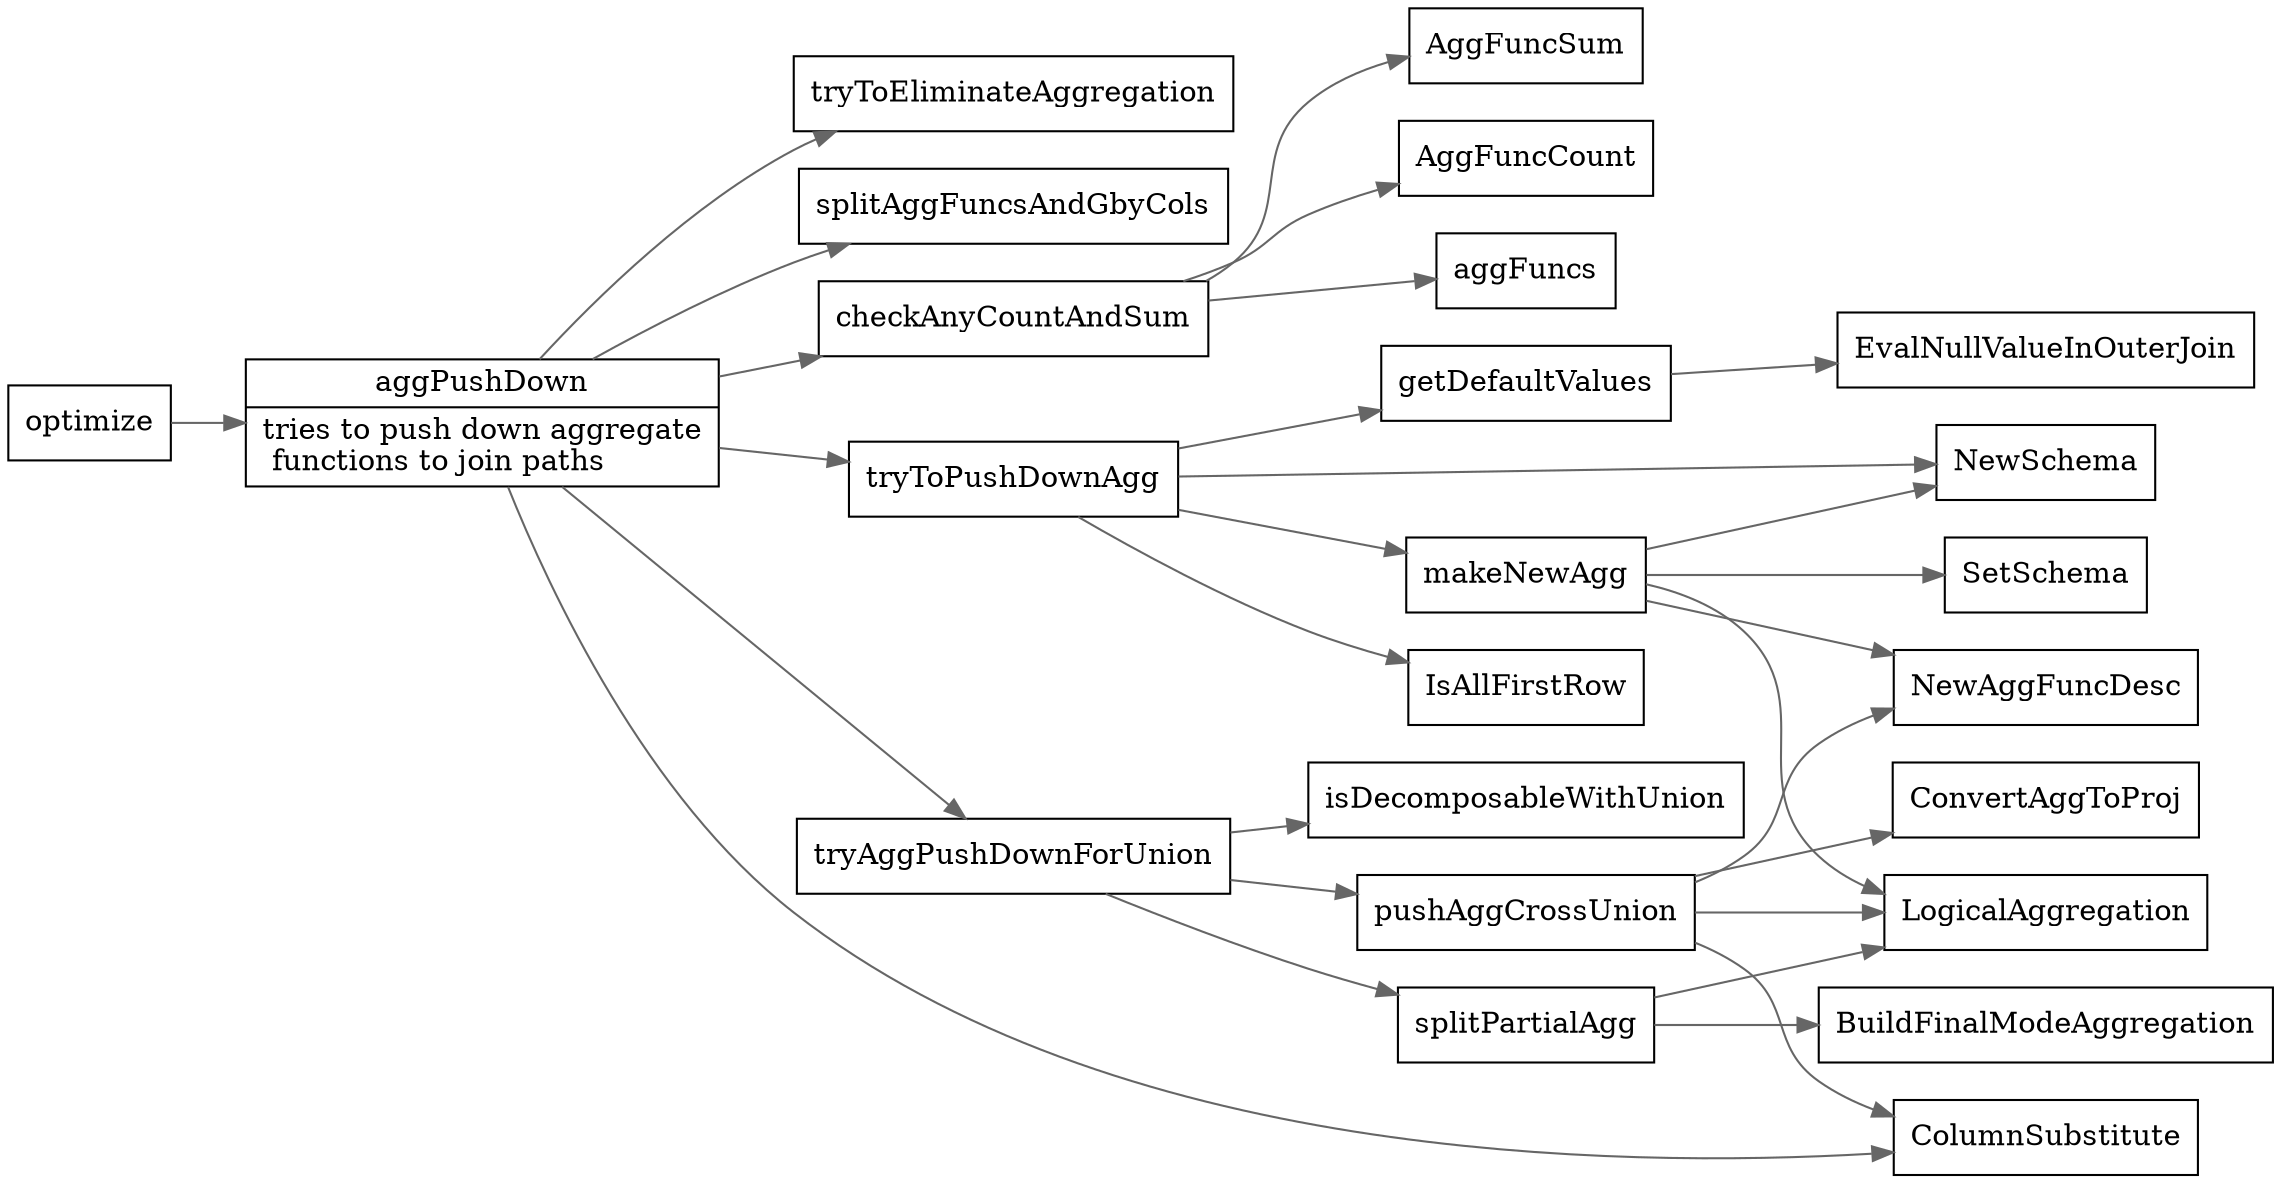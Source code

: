 digraph aggPushDown {
  node[shape=box];
  edge[color=gray40];
  newrank=true;
  rankdir=LR;
  aggPushDown[
    shape="record";
    label="{{
      aggPushDown|
      tries to push down aggregate\l 
      functions to join paths\l
    }}"];

  optimize -> aggPushDown;
  aggPushDown -> {
    tryToEliminateAggregation;
    splitAggFuncsAndGbyCols;
    checkAnyCountAndSum;
    tryToPushDownAgg;
    ColumnSubstitute;
    tryAggPushDownForUnion;
  }

  tryToPushDownAgg -> {
    IsAllFirstRow;
    NewSchema;
    makeNewAgg;
    getDefaultValues;
  }
  getDefaultValues -> {
    EvalNullValueInOuterJoin;
  }
  checkAnyCountAndSum -> {
    aggFuncs;
    AggFuncSum;
    AggFuncCount;
  }
  splitAggFuncsAndGbyCols -> {
  }

  makeNewAgg -> {
    LogicalAggregation;
    NewSchema;
    NewAggFuncDesc;
    SetSchema;
  }
  tryAggPushDownForUnion -> {
    isDecomposableWithUnion;
    pushAggCrossUnion;
    splitPartialAgg;
  }

  pushAggCrossUnion -> {
    LogicalAggregation;
    ColumnSubstitute;
    NewAggFuncDesc;
    ConvertAggToProj;
  }
  splitPartialAgg -> {
    LogicalAggregation;
    BuildFinalModeAggregation;
  }
}
